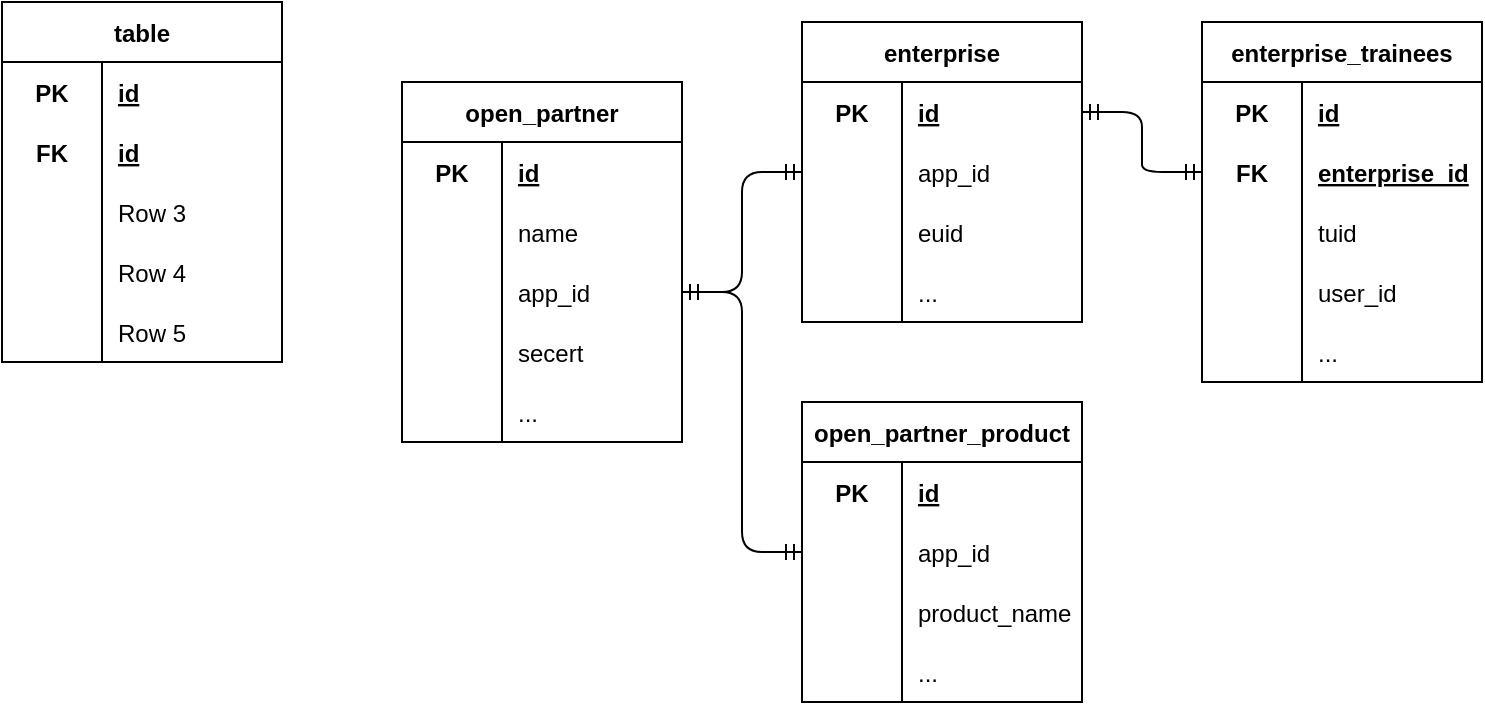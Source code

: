 <mxfile version="13.6.4" type="github">
  <diagram id="C5RBs43oDa-KdzZeNtuy" name="Page-1">
    <mxGraphModel dx="1082" dy="618" grid="1" gridSize="10" guides="1" tooltips="1" connect="1" arrows="1" fold="1" page="1" pageScale="1" pageWidth="827" pageHeight="1169" math="0" shadow="0">
      <root>
        <mxCell id="WIyWlLk6GJQsqaUBKTNV-0" />
        <mxCell id="WIyWlLk6GJQsqaUBKTNV-1" parent="WIyWlLk6GJQsqaUBKTNV-0" />
        <mxCell id="uw1BOTYkiIBPRyXSjcnH-0" value="table" style="shape=table;startSize=30;container=1;collapsible=1;childLayout=tableLayout;fixedRows=1;rowLines=0;fontStyle=1;align=center;resizeLast=1;" vertex="1" parent="WIyWlLk6GJQsqaUBKTNV-1">
          <mxGeometry x="30" y="60" width="140" height="180" as="geometry" />
        </mxCell>
        <mxCell id="uw1BOTYkiIBPRyXSjcnH-1" value="" style="shape=partialRectangle;collapsible=0;dropTarget=0;pointerEvents=0;fillColor=none;top=0;left=0;bottom=0;right=0;points=[[0,0.5],[1,0.5]];portConstraint=eastwest;" vertex="1" parent="uw1BOTYkiIBPRyXSjcnH-0">
          <mxGeometry y="30" width="140" height="30" as="geometry" />
        </mxCell>
        <mxCell id="uw1BOTYkiIBPRyXSjcnH-2" value="PK" style="shape=partialRectangle;connectable=0;fillColor=none;top=0;left=0;bottom=0;right=0;fontStyle=1;overflow=hidden;" vertex="1" parent="uw1BOTYkiIBPRyXSjcnH-1">
          <mxGeometry width="50" height="30" as="geometry" />
        </mxCell>
        <mxCell id="uw1BOTYkiIBPRyXSjcnH-3" value="id" style="shape=partialRectangle;connectable=0;fillColor=none;top=0;left=0;bottom=0;right=0;align=left;spacingLeft=6;fontStyle=5;overflow=hidden;" vertex="1" parent="uw1BOTYkiIBPRyXSjcnH-1">
          <mxGeometry x="50" width="90" height="30" as="geometry" />
        </mxCell>
        <mxCell id="uw1BOTYkiIBPRyXSjcnH-70" value="" style="shape=partialRectangle;collapsible=0;dropTarget=0;pointerEvents=0;fillColor=none;top=0;left=0;bottom=0;right=0;points=[[0,0.5],[1,0.5]];portConstraint=eastwest;" vertex="1" parent="uw1BOTYkiIBPRyXSjcnH-0">
          <mxGeometry y="60" width="140" height="30" as="geometry" />
        </mxCell>
        <mxCell id="uw1BOTYkiIBPRyXSjcnH-71" value="FK" style="shape=partialRectangle;connectable=0;fillColor=none;top=0;left=0;bottom=0;right=0;fontStyle=1;overflow=hidden;" vertex="1" parent="uw1BOTYkiIBPRyXSjcnH-70">
          <mxGeometry width="50" height="30" as="geometry" />
        </mxCell>
        <mxCell id="uw1BOTYkiIBPRyXSjcnH-72" value="id" style="shape=partialRectangle;connectable=0;fillColor=none;top=0;left=0;bottom=0;right=0;align=left;spacingLeft=6;fontStyle=5;overflow=hidden;" vertex="1" parent="uw1BOTYkiIBPRyXSjcnH-70">
          <mxGeometry x="50" width="90" height="30" as="geometry" />
        </mxCell>
        <mxCell id="uw1BOTYkiIBPRyXSjcnH-7" value="" style="shape=partialRectangle;collapsible=0;dropTarget=0;pointerEvents=0;fillColor=none;top=0;left=0;bottom=0;right=0;points=[[0,0.5],[1,0.5]];portConstraint=eastwest;" vertex="1" parent="uw1BOTYkiIBPRyXSjcnH-0">
          <mxGeometry y="90" width="140" height="30" as="geometry" />
        </mxCell>
        <mxCell id="uw1BOTYkiIBPRyXSjcnH-8" value="" style="shape=partialRectangle;connectable=0;fillColor=none;top=0;left=0;bottom=0;right=0;editable=1;overflow=hidden;" vertex="1" parent="uw1BOTYkiIBPRyXSjcnH-7">
          <mxGeometry width="50" height="30" as="geometry" />
        </mxCell>
        <mxCell id="uw1BOTYkiIBPRyXSjcnH-9" value="Row 3" style="shape=partialRectangle;connectable=0;fillColor=none;top=0;left=0;bottom=0;right=0;align=left;spacingLeft=6;overflow=hidden;" vertex="1" parent="uw1BOTYkiIBPRyXSjcnH-7">
          <mxGeometry x="50" width="90" height="30" as="geometry" />
        </mxCell>
        <mxCell id="uw1BOTYkiIBPRyXSjcnH-10" value="" style="shape=partialRectangle;collapsible=0;dropTarget=0;pointerEvents=0;fillColor=none;top=0;left=0;bottom=0;right=0;points=[[0,0.5],[1,0.5]];portConstraint=eastwest;" vertex="1" parent="uw1BOTYkiIBPRyXSjcnH-0">
          <mxGeometry y="120" width="140" height="30" as="geometry" />
        </mxCell>
        <mxCell id="uw1BOTYkiIBPRyXSjcnH-11" value="" style="shape=partialRectangle;connectable=0;fillColor=none;top=0;left=0;bottom=0;right=0;editable=1;overflow=hidden;" vertex="1" parent="uw1BOTYkiIBPRyXSjcnH-10">
          <mxGeometry width="50" height="30" as="geometry" />
        </mxCell>
        <mxCell id="uw1BOTYkiIBPRyXSjcnH-12" value="Row 4" style="shape=partialRectangle;connectable=0;fillColor=none;top=0;left=0;bottom=0;right=0;align=left;spacingLeft=6;overflow=hidden;" vertex="1" parent="uw1BOTYkiIBPRyXSjcnH-10">
          <mxGeometry x="50" width="90" height="30" as="geometry" />
        </mxCell>
        <mxCell id="uw1BOTYkiIBPRyXSjcnH-61" value="" style="shape=partialRectangle;collapsible=0;dropTarget=0;pointerEvents=0;fillColor=none;top=0;left=0;bottom=0;right=0;points=[[0,0.5],[1,0.5]];portConstraint=eastwest;" vertex="1" parent="uw1BOTYkiIBPRyXSjcnH-0">
          <mxGeometry y="150" width="140" height="30" as="geometry" />
        </mxCell>
        <mxCell id="uw1BOTYkiIBPRyXSjcnH-62" value="" style="shape=partialRectangle;connectable=0;fillColor=none;top=0;left=0;bottom=0;right=0;editable=1;overflow=hidden;" vertex="1" parent="uw1BOTYkiIBPRyXSjcnH-61">
          <mxGeometry width="50" height="30" as="geometry" />
        </mxCell>
        <mxCell id="uw1BOTYkiIBPRyXSjcnH-63" value="Row 5" style="shape=partialRectangle;connectable=0;fillColor=none;top=0;left=0;bottom=0;right=0;align=left;spacingLeft=6;overflow=hidden;" vertex="1" parent="uw1BOTYkiIBPRyXSjcnH-61">
          <mxGeometry x="50" width="90" height="30" as="geometry" />
        </mxCell>
        <mxCell id="uw1BOTYkiIBPRyXSjcnH-131" value="" style="edgeStyle=entityRelationEdgeStyle;fontSize=12;html=1;endArrow=ERmandOne;startArrow=ERmandOne;exitX=1;exitY=0.5;exitDx=0;exitDy=0;entryX=0;entryY=0.5;entryDx=0;entryDy=0;" edge="1" parent="WIyWlLk6GJQsqaUBKTNV-1" source="uw1BOTYkiIBPRyXSjcnH-86" target="uw1BOTYkiIBPRyXSjcnH-112">
          <mxGeometry width="100" height="100" relative="1" as="geometry">
            <mxPoint x="480" y="250" as="sourcePoint" />
            <mxPoint x="580" y="150" as="targetPoint" />
          </mxGeometry>
        </mxCell>
        <mxCell id="uw1BOTYkiIBPRyXSjcnH-148" value="" style="edgeStyle=entityRelationEdgeStyle;fontSize=12;html=1;endArrow=ERmandOne;startArrow=ERmandOne;entryX=0;entryY=0.5;entryDx=0;entryDy=0;exitX=1;exitY=0.5;exitDx=0;exitDy=0;" edge="1" parent="WIyWlLk6GJQsqaUBKTNV-1" source="uw1BOTYkiIBPRyXSjcnH-106" target="uw1BOTYkiIBPRyXSjcnH-136">
          <mxGeometry width="100" height="100" relative="1" as="geometry">
            <mxPoint x="480" y="300" as="sourcePoint" />
            <mxPoint x="580" y="200" as="targetPoint" />
          </mxGeometry>
        </mxCell>
        <mxCell id="uw1BOTYkiIBPRyXSjcnH-76" value="open_partner" style="shape=table;startSize=30;container=1;collapsible=1;childLayout=tableLayout;fixedRows=1;rowLines=0;fontStyle=1;align=center;resizeLast=1;" vertex="1" parent="WIyWlLk6GJQsqaUBKTNV-1">
          <mxGeometry x="230" y="100" width="140" height="180" as="geometry" />
        </mxCell>
        <mxCell id="uw1BOTYkiIBPRyXSjcnH-77" value="" style="shape=partialRectangle;collapsible=0;dropTarget=0;pointerEvents=0;fillColor=none;top=0;left=0;bottom=0;right=0;points=[[0,0.5],[1,0.5]];portConstraint=eastwest;" vertex="1" parent="uw1BOTYkiIBPRyXSjcnH-76">
          <mxGeometry y="30" width="140" height="30" as="geometry" />
        </mxCell>
        <mxCell id="uw1BOTYkiIBPRyXSjcnH-78" value="PK" style="shape=partialRectangle;connectable=0;fillColor=none;top=0;left=0;bottom=0;right=0;fontStyle=1;overflow=hidden;" vertex="1" parent="uw1BOTYkiIBPRyXSjcnH-77">
          <mxGeometry width="50" height="30" as="geometry" />
        </mxCell>
        <mxCell id="uw1BOTYkiIBPRyXSjcnH-79" value="id" style="shape=partialRectangle;connectable=0;fillColor=none;top=0;left=0;bottom=0;right=0;align=left;spacingLeft=6;fontStyle=5;overflow=hidden;" vertex="1" parent="uw1BOTYkiIBPRyXSjcnH-77">
          <mxGeometry x="50" width="90" height="30" as="geometry" />
        </mxCell>
        <mxCell id="uw1BOTYkiIBPRyXSjcnH-83" value="" style="shape=partialRectangle;collapsible=0;dropTarget=0;pointerEvents=0;fillColor=none;top=0;left=0;bottom=0;right=0;points=[[0,0.5],[1,0.5]];portConstraint=eastwest;" vertex="1" parent="uw1BOTYkiIBPRyXSjcnH-76">
          <mxGeometry y="60" width="140" height="30" as="geometry" />
        </mxCell>
        <mxCell id="uw1BOTYkiIBPRyXSjcnH-84" value="" style="shape=partialRectangle;connectable=0;fillColor=none;top=0;left=0;bottom=0;right=0;editable=1;overflow=hidden;" vertex="1" parent="uw1BOTYkiIBPRyXSjcnH-83">
          <mxGeometry width="50" height="30" as="geometry" />
        </mxCell>
        <mxCell id="uw1BOTYkiIBPRyXSjcnH-85" value="name" style="shape=partialRectangle;connectable=0;fillColor=none;top=0;left=0;bottom=0;right=0;align=left;spacingLeft=6;overflow=hidden;" vertex="1" parent="uw1BOTYkiIBPRyXSjcnH-83">
          <mxGeometry x="50" width="90" height="30" as="geometry" />
        </mxCell>
        <mxCell id="uw1BOTYkiIBPRyXSjcnH-86" value="" style="shape=partialRectangle;collapsible=0;dropTarget=0;pointerEvents=0;fillColor=none;top=0;left=0;bottom=0;right=0;points=[[0,0.5],[1,0.5]];portConstraint=eastwest;" vertex="1" parent="uw1BOTYkiIBPRyXSjcnH-76">
          <mxGeometry y="90" width="140" height="30" as="geometry" />
        </mxCell>
        <mxCell id="uw1BOTYkiIBPRyXSjcnH-87" value="" style="shape=partialRectangle;connectable=0;fillColor=none;top=0;left=0;bottom=0;right=0;editable=1;overflow=hidden;" vertex="1" parent="uw1BOTYkiIBPRyXSjcnH-86">
          <mxGeometry width="50" height="30" as="geometry" />
        </mxCell>
        <mxCell id="uw1BOTYkiIBPRyXSjcnH-88" value="app_id" style="shape=partialRectangle;connectable=0;fillColor=none;top=0;left=0;bottom=0;right=0;align=left;spacingLeft=6;overflow=hidden;" vertex="1" parent="uw1BOTYkiIBPRyXSjcnH-86">
          <mxGeometry x="50" width="90" height="30" as="geometry" />
        </mxCell>
        <mxCell id="uw1BOTYkiIBPRyXSjcnH-89" value="" style="shape=partialRectangle;collapsible=0;dropTarget=0;pointerEvents=0;fillColor=none;top=0;left=0;bottom=0;right=0;points=[[0,0.5],[1,0.5]];portConstraint=eastwest;" vertex="1" parent="uw1BOTYkiIBPRyXSjcnH-76">
          <mxGeometry y="120" width="140" height="30" as="geometry" />
        </mxCell>
        <mxCell id="uw1BOTYkiIBPRyXSjcnH-90" value="" style="shape=partialRectangle;connectable=0;fillColor=none;top=0;left=0;bottom=0;right=0;editable=1;overflow=hidden;" vertex="1" parent="uw1BOTYkiIBPRyXSjcnH-89">
          <mxGeometry width="50" height="30" as="geometry" />
        </mxCell>
        <mxCell id="uw1BOTYkiIBPRyXSjcnH-91" value="secert" style="shape=partialRectangle;connectable=0;fillColor=none;top=0;left=0;bottom=0;right=0;align=left;spacingLeft=6;overflow=hidden;" vertex="1" parent="uw1BOTYkiIBPRyXSjcnH-89">
          <mxGeometry x="50" width="90" height="30" as="geometry" />
        </mxCell>
        <mxCell id="uw1BOTYkiIBPRyXSjcnH-92" value="" style="shape=partialRectangle;collapsible=0;dropTarget=0;pointerEvents=0;fillColor=none;top=0;left=0;bottom=0;right=0;points=[[0,0.5],[1,0.5]];portConstraint=eastwest;" vertex="1" parent="uw1BOTYkiIBPRyXSjcnH-76">
          <mxGeometry y="150" width="140" height="30" as="geometry" />
        </mxCell>
        <mxCell id="uw1BOTYkiIBPRyXSjcnH-93" value="" style="shape=partialRectangle;connectable=0;fillColor=none;top=0;left=0;bottom=0;right=0;editable=1;overflow=hidden;" vertex="1" parent="uw1BOTYkiIBPRyXSjcnH-92">
          <mxGeometry width="50" height="30" as="geometry" />
        </mxCell>
        <mxCell id="uw1BOTYkiIBPRyXSjcnH-94" value="..." style="shape=partialRectangle;connectable=0;fillColor=none;top=0;left=0;bottom=0;right=0;align=left;spacingLeft=6;overflow=hidden;" vertex="1" parent="uw1BOTYkiIBPRyXSjcnH-92">
          <mxGeometry x="50" width="90" height="30" as="geometry" />
        </mxCell>
        <mxCell id="uw1BOTYkiIBPRyXSjcnH-165" value="" style="edgeStyle=entityRelationEdgeStyle;fontSize=12;html=1;endArrow=ERmandOne;startArrow=ERmandOne;exitX=1;exitY=0.5;exitDx=0;exitDy=0;" edge="1" parent="WIyWlLk6GJQsqaUBKTNV-1" source="uw1BOTYkiIBPRyXSjcnH-86" target="uw1BOTYkiIBPRyXSjcnH-156">
          <mxGeometry width="100" height="100" relative="1" as="geometry">
            <mxPoint x="480" y="350" as="sourcePoint" />
            <mxPoint x="580" y="250" as="targetPoint" />
          </mxGeometry>
        </mxCell>
        <mxCell id="uw1BOTYkiIBPRyXSjcnH-105" value="enterprise" style="shape=table;startSize=30;container=1;collapsible=1;childLayout=tableLayout;fixedRows=1;rowLines=0;fontStyle=1;align=center;resizeLast=1;" vertex="1" parent="WIyWlLk6GJQsqaUBKTNV-1">
          <mxGeometry x="430" y="70" width="140" height="150" as="geometry" />
        </mxCell>
        <mxCell id="uw1BOTYkiIBPRyXSjcnH-106" value="" style="shape=partialRectangle;collapsible=0;dropTarget=0;pointerEvents=0;fillColor=none;top=0;left=0;bottom=0;right=0;points=[[0,0.5],[1,0.5]];portConstraint=eastwest;" vertex="1" parent="uw1BOTYkiIBPRyXSjcnH-105">
          <mxGeometry y="30" width="140" height="30" as="geometry" />
        </mxCell>
        <mxCell id="uw1BOTYkiIBPRyXSjcnH-107" value="PK" style="shape=partialRectangle;connectable=0;fillColor=none;top=0;left=0;bottom=0;right=0;fontStyle=1;overflow=hidden;" vertex="1" parent="uw1BOTYkiIBPRyXSjcnH-106">
          <mxGeometry width="50" height="30" as="geometry" />
        </mxCell>
        <mxCell id="uw1BOTYkiIBPRyXSjcnH-108" value="id" style="shape=partialRectangle;connectable=0;fillColor=none;top=0;left=0;bottom=0;right=0;align=left;spacingLeft=6;fontStyle=5;overflow=hidden;" vertex="1" parent="uw1BOTYkiIBPRyXSjcnH-106">
          <mxGeometry x="50" width="90" height="30" as="geometry" />
        </mxCell>
        <mxCell id="uw1BOTYkiIBPRyXSjcnH-112" value="" style="shape=partialRectangle;collapsible=0;dropTarget=0;pointerEvents=0;fillColor=none;top=0;left=0;bottom=0;right=0;points=[[0,0.5],[1,0.5]];portConstraint=eastwest;" vertex="1" parent="uw1BOTYkiIBPRyXSjcnH-105">
          <mxGeometry y="60" width="140" height="30" as="geometry" />
        </mxCell>
        <mxCell id="uw1BOTYkiIBPRyXSjcnH-113" value="" style="shape=partialRectangle;connectable=0;fillColor=none;top=0;left=0;bottom=0;right=0;editable=1;overflow=hidden;" vertex="1" parent="uw1BOTYkiIBPRyXSjcnH-112">
          <mxGeometry width="50" height="30" as="geometry" />
        </mxCell>
        <mxCell id="uw1BOTYkiIBPRyXSjcnH-114" value="app_id" style="shape=partialRectangle;connectable=0;fillColor=none;top=0;left=0;bottom=0;right=0;align=left;spacingLeft=6;overflow=hidden;" vertex="1" parent="uw1BOTYkiIBPRyXSjcnH-112">
          <mxGeometry x="50" width="90" height="30" as="geometry" />
        </mxCell>
        <mxCell id="uw1BOTYkiIBPRyXSjcnH-115" value="" style="shape=partialRectangle;collapsible=0;dropTarget=0;pointerEvents=0;fillColor=none;top=0;left=0;bottom=0;right=0;points=[[0,0.5],[1,0.5]];portConstraint=eastwest;" vertex="1" parent="uw1BOTYkiIBPRyXSjcnH-105">
          <mxGeometry y="90" width="140" height="30" as="geometry" />
        </mxCell>
        <mxCell id="uw1BOTYkiIBPRyXSjcnH-116" value="" style="shape=partialRectangle;connectable=0;fillColor=none;top=0;left=0;bottom=0;right=0;editable=1;overflow=hidden;" vertex="1" parent="uw1BOTYkiIBPRyXSjcnH-115">
          <mxGeometry width="50" height="30" as="geometry" />
        </mxCell>
        <mxCell id="uw1BOTYkiIBPRyXSjcnH-117" value="euid" style="shape=partialRectangle;connectable=0;fillColor=none;top=0;left=0;bottom=0;right=0;align=left;spacingLeft=6;overflow=hidden;" vertex="1" parent="uw1BOTYkiIBPRyXSjcnH-115">
          <mxGeometry x="50" width="90" height="30" as="geometry" />
        </mxCell>
        <mxCell id="uw1BOTYkiIBPRyXSjcnH-127" value="" style="shape=partialRectangle;collapsible=0;dropTarget=0;pointerEvents=0;fillColor=none;top=0;left=0;bottom=0;right=0;points=[[0,0.5],[1,0.5]];portConstraint=eastwest;" vertex="1" parent="uw1BOTYkiIBPRyXSjcnH-105">
          <mxGeometry y="120" width="140" height="30" as="geometry" />
        </mxCell>
        <mxCell id="uw1BOTYkiIBPRyXSjcnH-128" value="" style="shape=partialRectangle;connectable=0;fillColor=none;top=0;left=0;bottom=0;right=0;editable=1;overflow=hidden;" vertex="1" parent="uw1BOTYkiIBPRyXSjcnH-127">
          <mxGeometry width="50" height="30" as="geometry" />
        </mxCell>
        <mxCell id="uw1BOTYkiIBPRyXSjcnH-129" value="..." style="shape=partialRectangle;connectable=0;fillColor=none;top=0;left=0;bottom=0;right=0;align=left;spacingLeft=6;overflow=hidden;" vertex="1" parent="uw1BOTYkiIBPRyXSjcnH-127">
          <mxGeometry x="50" width="90" height="30" as="geometry" />
        </mxCell>
        <mxCell id="uw1BOTYkiIBPRyXSjcnH-132" value="enterprise_trainees" style="shape=table;startSize=30;container=1;collapsible=1;childLayout=tableLayout;fixedRows=1;rowLines=0;fontStyle=1;align=center;resizeLast=1;" vertex="1" parent="WIyWlLk6GJQsqaUBKTNV-1">
          <mxGeometry x="630" y="70" width="140" height="180" as="geometry" />
        </mxCell>
        <mxCell id="uw1BOTYkiIBPRyXSjcnH-133" value="" style="shape=partialRectangle;collapsible=0;dropTarget=0;pointerEvents=0;fillColor=none;top=0;left=0;bottom=0;right=0;points=[[0,0.5],[1,0.5]];portConstraint=eastwest;" vertex="1" parent="uw1BOTYkiIBPRyXSjcnH-132">
          <mxGeometry y="30" width="140" height="30" as="geometry" />
        </mxCell>
        <mxCell id="uw1BOTYkiIBPRyXSjcnH-134" value="PK" style="shape=partialRectangle;connectable=0;fillColor=none;top=0;left=0;bottom=0;right=0;fontStyle=1;overflow=hidden;" vertex="1" parent="uw1BOTYkiIBPRyXSjcnH-133">
          <mxGeometry width="50" height="30" as="geometry" />
        </mxCell>
        <mxCell id="uw1BOTYkiIBPRyXSjcnH-135" value="id" style="shape=partialRectangle;connectable=0;fillColor=none;top=0;left=0;bottom=0;right=0;align=left;spacingLeft=6;fontStyle=5;overflow=hidden;" vertex="1" parent="uw1BOTYkiIBPRyXSjcnH-133">
          <mxGeometry x="50" width="90" height="30" as="geometry" />
        </mxCell>
        <mxCell id="uw1BOTYkiIBPRyXSjcnH-136" value="" style="shape=partialRectangle;collapsible=0;dropTarget=0;pointerEvents=0;fillColor=none;top=0;left=0;bottom=0;right=0;points=[[0,0.5],[1,0.5]];portConstraint=eastwest;" vertex="1" parent="uw1BOTYkiIBPRyXSjcnH-132">
          <mxGeometry y="60" width="140" height="30" as="geometry" />
        </mxCell>
        <mxCell id="uw1BOTYkiIBPRyXSjcnH-137" value="FK" style="shape=partialRectangle;connectable=0;fillColor=none;top=0;left=0;bottom=0;right=0;fontStyle=1;overflow=hidden;" vertex="1" parent="uw1BOTYkiIBPRyXSjcnH-136">
          <mxGeometry width="50" height="30" as="geometry" />
        </mxCell>
        <mxCell id="uw1BOTYkiIBPRyXSjcnH-138" value="enterprise_id" style="shape=partialRectangle;connectable=0;fillColor=none;top=0;left=0;bottom=0;right=0;align=left;spacingLeft=6;fontStyle=5;overflow=hidden;" vertex="1" parent="uw1BOTYkiIBPRyXSjcnH-136">
          <mxGeometry x="50" width="90" height="30" as="geometry" />
        </mxCell>
        <mxCell id="uw1BOTYkiIBPRyXSjcnH-139" value="" style="shape=partialRectangle;collapsible=0;dropTarget=0;pointerEvents=0;fillColor=none;top=0;left=0;bottom=0;right=0;points=[[0,0.5],[1,0.5]];portConstraint=eastwest;" vertex="1" parent="uw1BOTYkiIBPRyXSjcnH-132">
          <mxGeometry y="90" width="140" height="30" as="geometry" />
        </mxCell>
        <mxCell id="uw1BOTYkiIBPRyXSjcnH-140" value="" style="shape=partialRectangle;connectable=0;fillColor=none;top=0;left=0;bottom=0;right=0;editable=1;overflow=hidden;" vertex="1" parent="uw1BOTYkiIBPRyXSjcnH-139">
          <mxGeometry width="50" height="30" as="geometry" />
        </mxCell>
        <mxCell id="uw1BOTYkiIBPRyXSjcnH-141" value="tuid" style="shape=partialRectangle;connectable=0;fillColor=none;top=0;left=0;bottom=0;right=0;align=left;spacingLeft=6;overflow=hidden;" vertex="1" parent="uw1BOTYkiIBPRyXSjcnH-139">
          <mxGeometry x="50" width="90" height="30" as="geometry" />
        </mxCell>
        <mxCell id="uw1BOTYkiIBPRyXSjcnH-142" value="" style="shape=partialRectangle;collapsible=0;dropTarget=0;pointerEvents=0;fillColor=none;top=0;left=0;bottom=0;right=0;points=[[0,0.5],[1,0.5]];portConstraint=eastwest;" vertex="1" parent="uw1BOTYkiIBPRyXSjcnH-132">
          <mxGeometry y="120" width="140" height="30" as="geometry" />
        </mxCell>
        <mxCell id="uw1BOTYkiIBPRyXSjcnH-143" value="" style="shape=partialRectangle;connectable=0;fillColor=none;top=0;left=0;bottom=0;right=0;editable=1;overflow=hidden;" vertex="1" parent="uw1BOTYkiIBPRyXSjcnH-142">
          <mxGeometry width="50" height="30" as="geometry" />
        </mxCell>
        <mxCell id="uw1BOTYkiIBPRyXSjcnH-144" value="user_id" style="shape=partialRectangle;connectable=0;fillColor=none;top=0;left=0;bottom=0;right=0;align=left;spacingLeft=6;overflow=hidden;" vertex="1" parent="uw1BOTYkiIBPRyXSjcnH-142">
          <mxGeometry x="50" width="90" height="30" as="geometry" />
        </mxCell>
        <mxCell id="uw1BOTYkiIBPRyXSjcnH-145" value="" style="shape=partialRectangle;collapsible=0;dropTarget=0;pointerEvents=0;fillColor=none;top=0;left=0;bottom=0;right=0;points=[[0,0.5],[1,0.5]];portConstraint=eastwest;" vertex="1" parent="uw1BOTYkiIBPRyXSjcnH-132">
          <mxGeometry y="150" width="140" height="30" as="geometry" />
        </mxCell>
        <mxCell id="uw1BOTYkiIBPRyXSjcnH-146" value="" style="shape=partialRectangle;connectable=0;fillColor=none;top=0;left=0;bottom=0;right=0;editable=1;overflow=hidden;" vertex="1" parent="uw1BOTYkiIBPRyXSjcnH-145">
          <mxGeometry width="50" height="30" as="geometry" />
        </mxCell>
        <mxCell id="uw1BOTYkiIBPRyXSjcnH-147" value="..." style="shape=partialRectangle;connectable=0;fillColor=none;top=0;left=0;bottom=0;right=0;align=left;spacingLeft=6;overflow=hidden;" vertex="1" parent="uw1BOTYkiIBPRyXSjcnH-145">
          <mxGeometry x="50" width="90" height="30" as="geometry" />
        </mxCell>
        <mxCell id="uw1BOTYkiIBPRyXSjcnH-149" value="open_partner_product" style="shape=table;startSize=30;container=1;collapsible=1;childLayout=tableLayout;fixedRows=1;rowLines=0;fontStyle=1;align=center;resizeLast=1;" vertex="1" parent="WIyWlLk6GJQsqaUBKTNV-1">
          <mxGeometry x="430" y="260" width="140" height="150" as="geometry" />
        </mxCell>
        <mxCell id="uw1BOTYkiIBPRyXSjcnH-150" value="" style="shape=partialRectangle;collapsible=0;dropTarget=0;pointerEvents=0;fillColor=none;top=0;left=0;bottom=0;right=0;points=[[0,0.5],[1,0.5]];portConstraint=eastwest;" vertex="1" parent="uw1BOTYkiIBPRyXSjcnH-149">
          <mxGeometry y="30" width="140" height="30" as="geometry" />
        </mxCell>
        <mxCell id="uw1BOTYkiIBPRyXSjcnH-151" value="PK" style="shape=partialRectangle;connectable=0;fillColor=none;top=0;left=0;bottom=0;right=0;fontStyle=1;overflow=hidden;" vertex="1" parent="uw1BOTYkiIBPRyXSjcnH-150">
          <mxGeometry width="50" height="30" as="geometry" />
        </mxCell>
        <mxCell id="uw1BOTYkiIBPRyXSjcnH-152" value="id" style="shape=partialRectangle;connectable=0;fillColor=none;top=0;left=0;bottom=0;right=0;align=left;spacingLeft=6;fontStyle=5;overflow=hidden;" vertex="1" parent="uw1BOTYkiIBPRyXSjcnH-150">
          <mxGeometry x="50" width="90" height="30" as="geometry" />
        </mxCell>
        <mxCell id="uw1BOTYkiIBPRyXSjcnH-156" value="" style="shape=partialRectangle;collapsible=0;dropTarget=0;pointerEvents=0;fillColor=none;top=0;left=0;bottom=0;right=0;points=[[0,0.5],[1,0.5]];portConstraint=eastwest;" vertex="1" parent="uw1BOTYkiIBPRyXSjcnH-149">
          <mxGeometry y="60" width="140" height="30" as="geometry" />
        </mxCell>
        <mxCell id="uw1BOTYkiIBPRyXSjcnH-157" value="" style="shape=partialRectangle;connectable=0;fillColor=none;top=0;left=0;bottom=0;right=0;editable=1;overflow=hidden;" vertex="1" parent="uw1BOTYkiIBPRyXSjcnH-156">
          <mxGeometry width="50" height="30" as="geometry" />
        </mxCell>
        <mxCell id="uw1BOTYkiIBPRyXSjcnH-158" value="app_id" style="shape=partialRectangle;connectable=0;fillColor=none;top=0;left=0;bottom=0;right=0;align=left;spacingLeft=6;overflow=hidden;" vertex="1" parent="uw1BOTYkiIBPRyXSjcnH-156">
          <mxGeometry x="50" width="90" height="30" as="geometry" />
        </mxCell>
        <mxCell id="uw1BOTYkiIBPRyXSjcnH-159" value="" style="shape=partialRectangle;collapsible=0;dropTarget=0;pointerEvents=0;fillColor=none;top=0;left=0;bottom=0;right=0;points=[[0,0.5],[1,0.5]];portConstraint=eastwest;" vertex="1" parent="uw1BOTYkiIBPRyXSjcnH-149">
          <mxGeometry y="90" width="140" height="30" as="geometry" />
        </mxCell>
        <mxCell id="uw1BOTYkiIBPRyXSjcnH-160" value="" style="shape=partialRectangle;connectable=0;fillColor=none;top=0;left=0;bottom=0;right=0;editable=1;overflow=hidden;" vertex="1" parent="uw1BOTYkiIBPRyXSjcnH-159">
          <mxGeometry width="50" height="30" as="geometry" />
        </mxCell>
        <mxCell id="uw1BOTYkiIBPRyXSjcnH-161" value="product_name" style="shape=partialRectangle;connectable=0;fillColor=none;top=0;left=0;bottom=0;right=0;align=left;spacingLeft=6;overflow=hidden;" vertex="1" parent="uw1BOTYkiIBPRyXSjcnH-159">
          <mxGeometry x="50" width="90" height="30" as="geometry" />
        </mxCell>
        <mxCell id="uw1BOTYkiIBPRyXSjcnH-162" value="" style="shape=partialRectangle;collapsible=0;dropTarget=0;pointerEvents=0;fillColor=none;top=0;left=0;bottom=0;right=0;points=[[0,0.5],[1,0.5]];portConstraint=eastwest;" vertex="1" parent="uw1BOTYkiIBPRyXSjcnH-149">
          <mxGeometry y="120" width="140" height="30" as="geometry" />
        </mxCell>
        <mxCell id="uw1BOTYkiIBPRyXSjcnH-163" value="" style="shape=partialRectangle;connectable=0;fillColor=none;top=0;left=0;bottom=0;right=0;editable=1;overflow=hidden;" vertex="1" parent="uw1BOTYkiIBPRyXSjcnH-162">
          <mxGeometry width="50" height="30" as="geometry" />
        </mxCell>
        <mxCell id="uw1BOTYkiIBPRyXSjcnH-164" value="..." style="shape=partialRectangle;connectable=0;fillColor=none;top=0;left=0;bottom=0;right=0;align=left;spacingLeft=6;overflow=hidden;" vertex="1" parent="uw1BOTYkiIBPRyXSjcnH-162">
          <mxGeometry x="50" width="90" height="30" as="geometry" />
        </mxCell>
      </root>
    </mxGraphModel>
  </diagram>
</mxfile>
